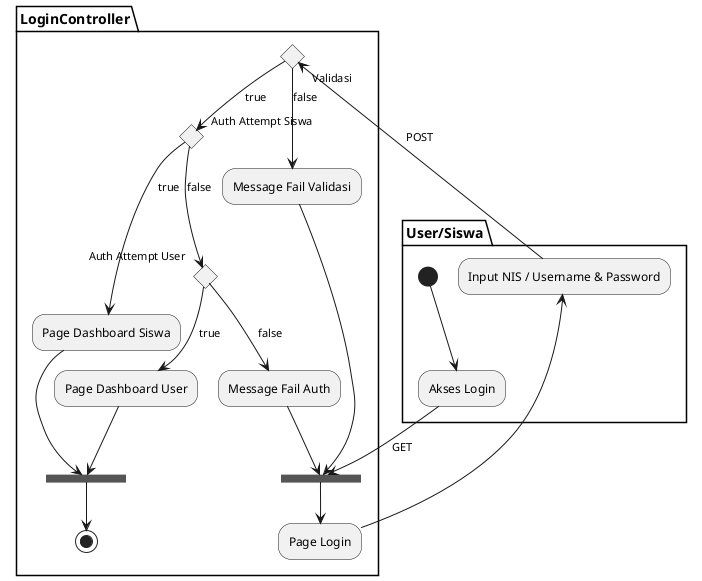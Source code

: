 @startuml Login
partition User/Siswa {
    (*) --> "Akses Login"
}

partition LoginController {
    "Akses Login" --> [GET] === VIEW_LOGIN === 
    --> "Page Login"
}

partition User/Siswa {
    "Page Login" --> "Input NIS / Username & Password"
}

partition LoginController {
    "Input NIS / Username & Password" --> [POST] if "Validasi" then
        --> [true] if "Auth Attempt Siswa" then
        --> [true] "Page Dashboard Siswa"
        --> === END ===
        else 
        --> [false] if "Auth Attempt User" then 
            -->[true] "Page Dashboard User"
            --> === END ===
            else
            -->[false] "Message Fail Auth" 
            "Message Fail Auth" --> === VIEW_LOGIN ===  
            endif
        endif
    else 
    --> [false] "Message Fail Validasi" 
    "Message Fail Validasi" --> === VIEW_LOGIN ===  
    endif

    === END === --> (*)
}
@enduml